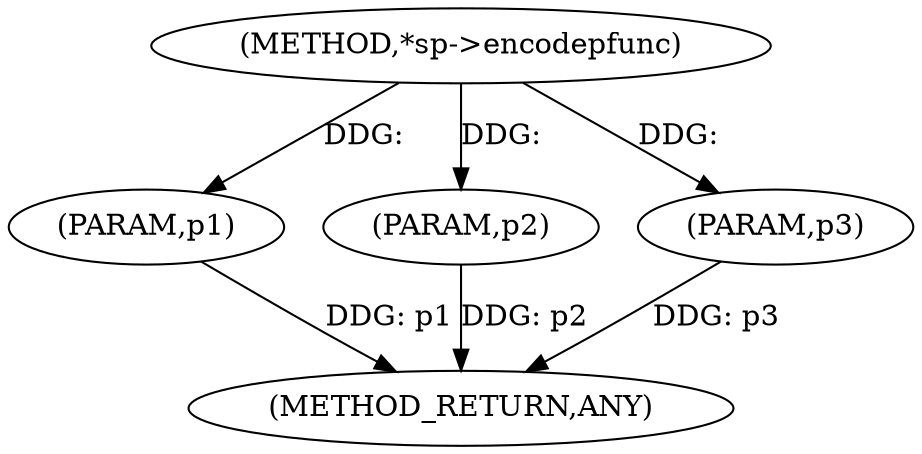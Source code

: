 digraph "*sp-&gt;encodepfunc" {  
"100493" [label = <(METHOD,*sp-&gt;encodepfunc)> ]
"100497" [label = <(METHOD_RETURN,ANY)> ]
"100494" [label = <(PARAM,p1)> ]
"100495" [label = <(PARAM,p2)> ]
"100496" [label = <(PARAM,p3)> ]
  "100494" -> "100497"  [ label = "DDG: p1"] 
  "100495" -> "100497"  [ label = "DDG: p2"] 
  "100496" -> "100497"  [ label = "DDG: p3"] 
  "100493" -> "100494"  [ label = "DDG: "] 
  "100493" -> "100495"  [ label = "DDG: "] 
  "100493" -> "100496"  [ label = "DDG: "] 
}
